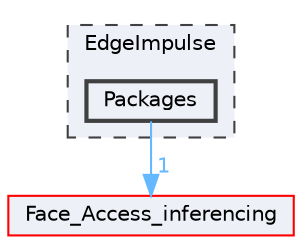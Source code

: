 digraph "EdgeImpulse/Packages"
{
 // LATEX_PDF_SIZE
  bgcolor="transparent";
  edge [fontname=Helvetica,fontsize=10,labelfontname=Helvetica,labelfontsize=10];
  node [fontname=Helvetica,fontsize=10,shape=box,height=0.2,width=0.4];
  compound=true
  subgraph clusterdir_bce93ca0e9ab601b3320e693007a3008 {
    graph [ bgcolor="#edf0f7", pencolor="grey25", label="EdgeImpulse", fontname=Helvetica,fontsize=10 style="filled,dashed", URL="dir_bce93ca0e9ab601b3320e693007a3008.html",tooltip=""]
  dir_549b4d6b692525d06ad2463954d11268 [label="Packages", fillcolor="#edf0f7", color="grey25", style="filled,bold", URL="dir_549b4d6b692525d06ad2463954d11268.html",tooltip=""];
  }
  dir_05f86cf2d1c107dceef0ab0392ddcfcf [label="Face_Access_inferencing", fillcolor="#edf0f7", color="red", style="filled", URL="dir_05f86cf2d1c107dceef0ab0392ddcfcf.html",tooltip=""];
  dir_549b4d6b692525d06ad2463954d11268->dir_05f86cf2d1c107dceef0ab0392ddcfcf [headlabel="1", labeldistance=1.5 headhref="dir_000229_000107.html" href="dir_000229_000107.html" color="steelblue1" fontcolor="steelblue1"];
}
